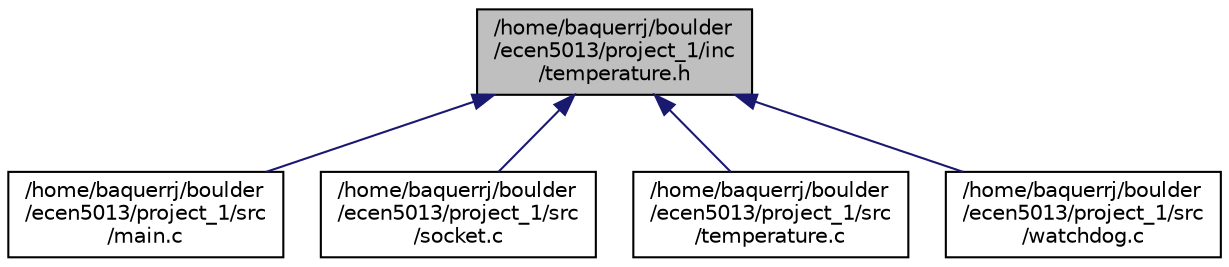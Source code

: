 digraph "/home/baquerrj/boulder/ecen5013/project_1/inc/temperature.h"
{
  edge [fontname="Helvetica",fontsize="10",labelfontname="Helvetica",labelfontsize="10"];
  node [fontname="Helvetica",fontsize="10",shape=record];
  Node10 [label="/home/baquerrj/boulder\l/ecen5013/project_1/inc\l/temperature.h",height=0.2,width=0.4,color="black", fillcolor="grey75", style="filled", fontcolor="black"];
  Node10 -> Node11 [dir="back",color="midnightblue",fontsize="10",style="solid"];
  Node11 [label="/home/baquerrj/boulder\l/ecen5013/project_1/src\l/main.c",height=0.2,width=0.4,color="black", fillcolor="white", style="filled",URL="$main_8c.html",tooltip="<+DETAILED+> "];
  Node10 -> Node12 [dir="back",color="midnightblue",fontsize="10",style="solid"];
  Node12 [label="/home/baquerrj/boulder\l/ecen5013/project_1/src\l/socket.c",height=0.2,width=0.4,color="black", fillcolor="white", style="filled",URL="$socket_8c.html",tooltip="Remote Socket task capable of requesting sensor readings from temperature and light sensor threads..."];
  Node10 -> Node13 [dir="back",color="midnightblue",fontsize="10",style="solid"];
  Node13 [label="/home/baquerrj/boulder\l/ecen5013/project_1/src\l/temperature.c",height=0.2,width=0.4,color="black", fillcolor="white", style="filled",URL="$temperature_8c.html",tooltip="Source file implementing temperature.h. "];
  Node10 -> Node14 [dir="back",color="midnightblue",fontsize="10",style="solid"];
  Node14 [label="/home/baquerrj/boulder\l/ecen5013/project_1/src\l/watchdog.c",height=0.2,width=0.4,color="black", fillcolor="white", style="filled",URL="$watchdog_8c.html",tooltip="Watchdog source file: the watchdog is responsible for checking that the temperature and light sensor ..."];
}
